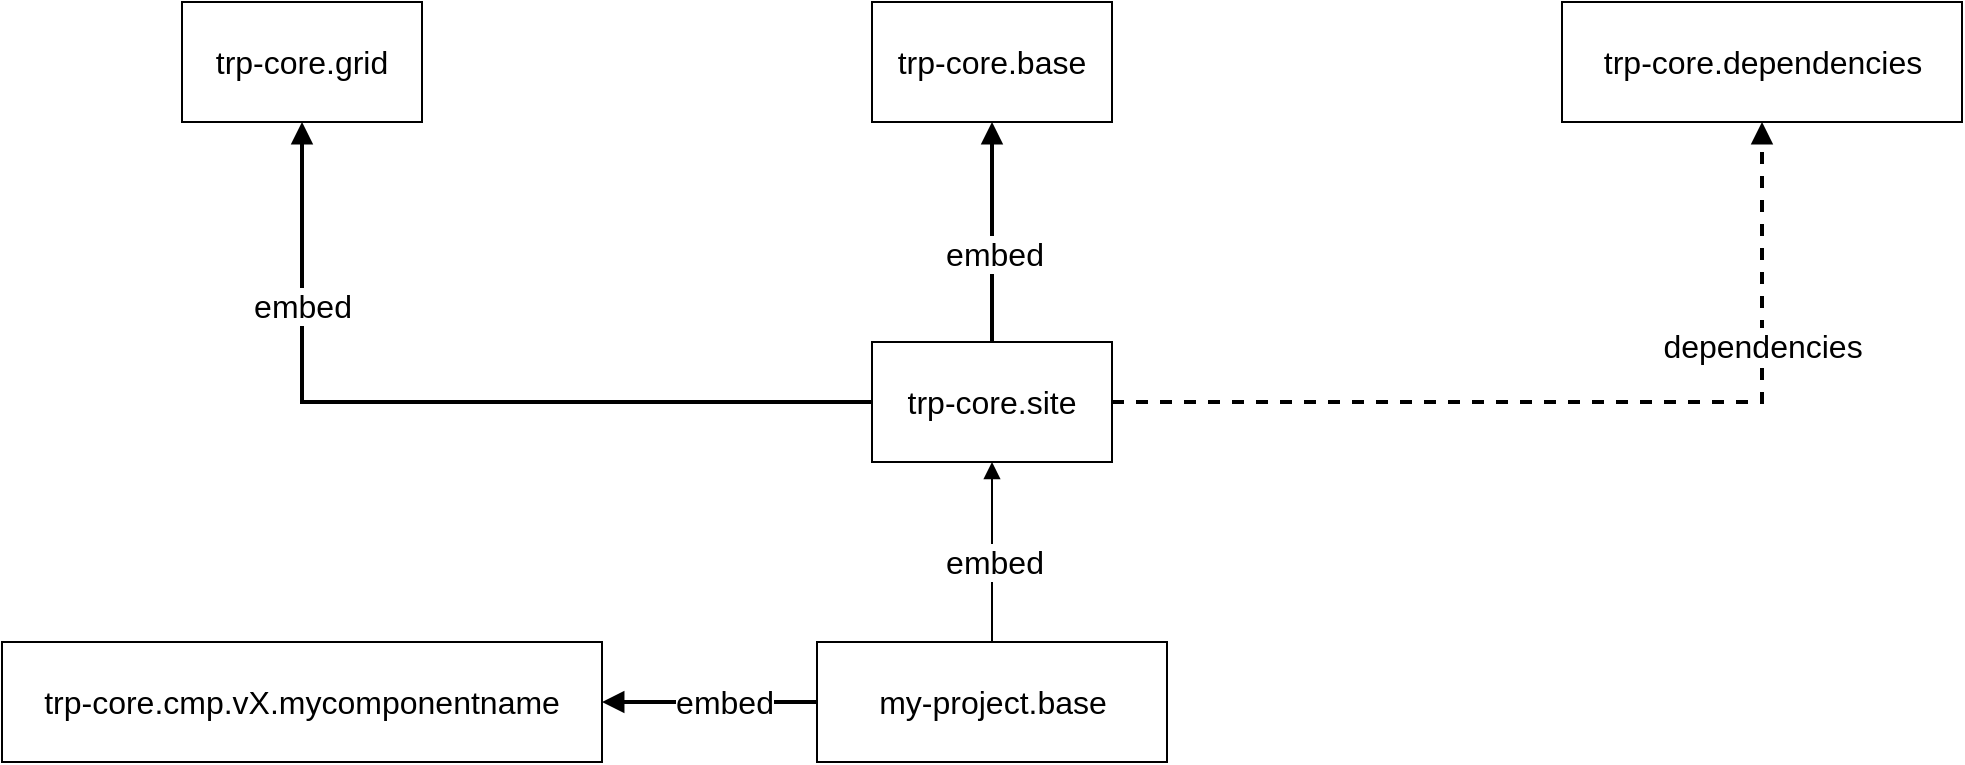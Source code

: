 <mxfile version="15.4.3" type="github"><diagram id="ZquUUGyXJe_Qvr_7XvCy" name="Page-1"><mxGraphModel dx="946" dy="543" grid="1" gridSize="10" guides="1" tooltips="1" connect="1" arrows="1" fold="1" page="1" pageScale="1" pageWidth="1700" pageHeight="1100" math="0" shadow="0"><root><mxCell id="0"/><mxCell id="1" parent="0"/><mxCell id="8DuPyfKWB4wm-RqL57NH-3" value="trp-core.base" style="rounded=0;whiteSpace=wrap;html=1;fontSize=16;" parent="1" vertex="1"><mxGeometry x="595" y="160" width="120" height="60" as="geometry"/></mxCell><mxCell id="8DuPyfKWB4wm-RqL57NH-8" style="edgeStyle=orthogonalEdgeStyle;rounded=0;orthogonalLoop=1;jettySize=auto;html=1;exitX=0;exitY=0.5;exitDx=0;exitDy=0;entryX=0.5;entryY=1;entryDx=0;entryDy=0;fontSize=16;endArrow=block;endFill=1;strokeWidth=2;" parent="1" source="8DuPyfKWB4wm-RqL57NH-4" target="8DuPyfKWB4wm-RqL57NH-7" edge="1"><mxGeometry relative="1" as="geometry"/></mxCell><mxCell id="8DuPyfKWB4wm-RqL57NH-9" value="embed" style="edgeLabel;html=1;align=center;verticalAlign=middle;resizable=0;points=[];fontSize=16;" parent="8DuPyfKWB4wm-RqL57NH-8" vertex="1" connectable="0"><mxGeometry x="0.467" relative="1" as="geometry"><mxPoint y="-22" as="offset"/></mxGeometry></mxCell><mxCell id="8DuPyfKWB4wm-RqL57NH-11" style="edgeStyle=orthogonalEdgeStyle;rounded=0;orthogonalLoop=1;jettySize=auto;html=1;exitX=1;exitY=0.5;exitDx=0;exitDy=0;entryX=0.5;entryY=1;entryDx=0;entryDy=0;fontSize=16;endArrow=block;endFill=1;dashed=1;strokeWidth=2;" parent="1" source="8DuPyfKWB4wm-RqL57NH-4" target="8DuPyfKWB4wm-RqL57NH-10" edge="1"><mxGeometry relative="1" as="geometry"/></mxCell><mxCell id="8DuPyfKWB4wm-RqL57NH-12" value="dependencies" style="edgeLabel;html=1;align=center;verticalAlign=middle;resizable=0;points=[];fontSize=16;" parent="8DuPyfKWB4wm-RqL57NH-11" vertex="1" connectable="0"><mxGeometry x="0.475" y="1" relative="1" as="geometry"><mxPoint x="1" y="-10" as="offset"/></mxGeometry></mxCell><mxCell id="8DuPyfKWB4wm-RqL57NH-4" value="trp-core.site" style="rounded=0;whiteSpace=wrap;html=1;fontSize=16;" parent="1" vertex="1"><mxGeometry x="595" y="330" width="120" height="60" as="geometry"/></mxCell><mxCell id="8DuPyfKWB4wm-RqL57NH-5" value="" style="endArrow=block;html=1;fontSize=16;entryX=0.5;entryY=1;entryDx=0;entryDy=0;endFill=1;strokeWidth=2;" parent="1" source="8DuPyfKWB4wm-RqL57NH-4" target="8DuPyfKWB4wm-RqL57NH-3" edge="1"><mxGeometry width="50" height="50" relative="1" as="geometry"><mxPoint x="560" y="470" as="sourcePoint"/><mxPoint x="610" y="420" as="targetPoint"/></mxGeometry></mxCell><mxCell id="8DuPyfKWB4wm-RqL57NH-6" value="embed" style="edgeLabel;html=1;align=center;verticalAlign=middle;resizable=0;points=[];fontSize=16;" parent="8DuPyfKWB4wm-RqL57NH-5" vertex="1" connectable="0"><mxGeometry x="-0.2" y="-1" relative="1" as="geometry"><mxPoint as="offset"/></mxGeometry></mxCell><mxCell id="8DuPyfKWB4wm-RqL57NH-7" value="trp-core.grid" style="rounded=0;whiteSpace=wrap;html=1;fontSize=16;" parent="1" vertex="1"><mxGeometry x="250" y="160" width="120" height="60" as="geometry"/></mxCell><mxCell id="8DuPyfKWB4wm-RqL57NH-10" value="trp-core.dependencies" style="rounded=0;html=1;fontSize=16;" parent="1" vertex="1"><mxGeometry x="940" y="160" width="200" height="60" as="geometry"/></mxCell><mxCell id="8DuPyfKWB4wm-RqL57NH-14" style="edgeStyle=orthogonalEdgeStyle;rounded=0;orthogonalLoop=1;jettySize=auto;html=1;exitX=0.5;exitY=0;exitDx=0;exitDy=0;entryX=0.5;entryY=1;entryDx=0;entryDy=0;fontSize=16;endArrow=block;endFill=1;" parent="1" source="8DuPyfKWB4wm-RqL57NH-13" target="8DuPyfKWB4wm-RqL57NH-4" edge="1"><mxGeometry relative="1" as="geometry"/></mxCell><mxCell id="8DuPyfKWB4wm-RqL57NH-15" value="embed" style="edgeLabel;html=1;align=center;verticalAlign=middle;resizable=0;points=[];fontSize=16;" parent="8DuPyfKWB4wm-RqL57NH-14" vertex="1" connectable="0"><mxGeometry x="-0.111" y="-1" relative="1" as="geometry"><mxPoint as="offset"/></mxGeometry></mxCell><mxCell id="5RZj6oFRvGGqCRrTdLBx-1" style="edgeStyle=none;curved=1;rounded=0;orthogonalLoop=1;jettySize=auto;html=1;entryX=1;entryY=0.5;entryDx=0;entryDy=0;endArrow=block;sourcePerimeterSpacing=8;targetPerimeterSpacing=8;exitX=0;exitY=0.5;exitDx=0;exitDy=0;endFill=1;strokeWidth=2;" parent="1" source="8DuPyfKWB4wm-RqL57NH-13" target="67n1Mli2JnGAlu0fP6Hh-1" edge="1"><mxGeometry relative="1" as="geometry"/></mxCell><mxCell id="5RZj6oFRvGGqCRrTdLBx-2" value="embed" style="edgeLabel;html=1;align=center;verticalAlign=middle;resizable=0;points=[];fontSize=16;" parent="5RZj6oFRvGGqCRrTdLBx-1" vertex="1" connectable="0"><mxGeometry x="-0.135" relative="1" as="geometry"><mxPoint as="offset"/></mxGeometry></mxCell><mxCell id="8DuPyfKWB4wm-RqL57NH-13" value="my-project.base" style="rounded=0;whiteSpace=wrap;html=1;fontSize=16;" parent="1" vertex="1"><mxGeometry x="567.5" y="480" width="175" height="60" as="geometry"/></mxCell><mxCell id="67n1Mli2JnGAlu0fP6Hh-1" value="trp-core.cmp.vX.mycomponentname" style="rounded=0;whiteSpace=wrap;html=1;fontSize=16;" parent="1" vertex="1"><mxGeometry x="160" y="480" width="300" height="60" as="geometry"/></mxCell></root></mxGraphModel></diagram></mxfile>